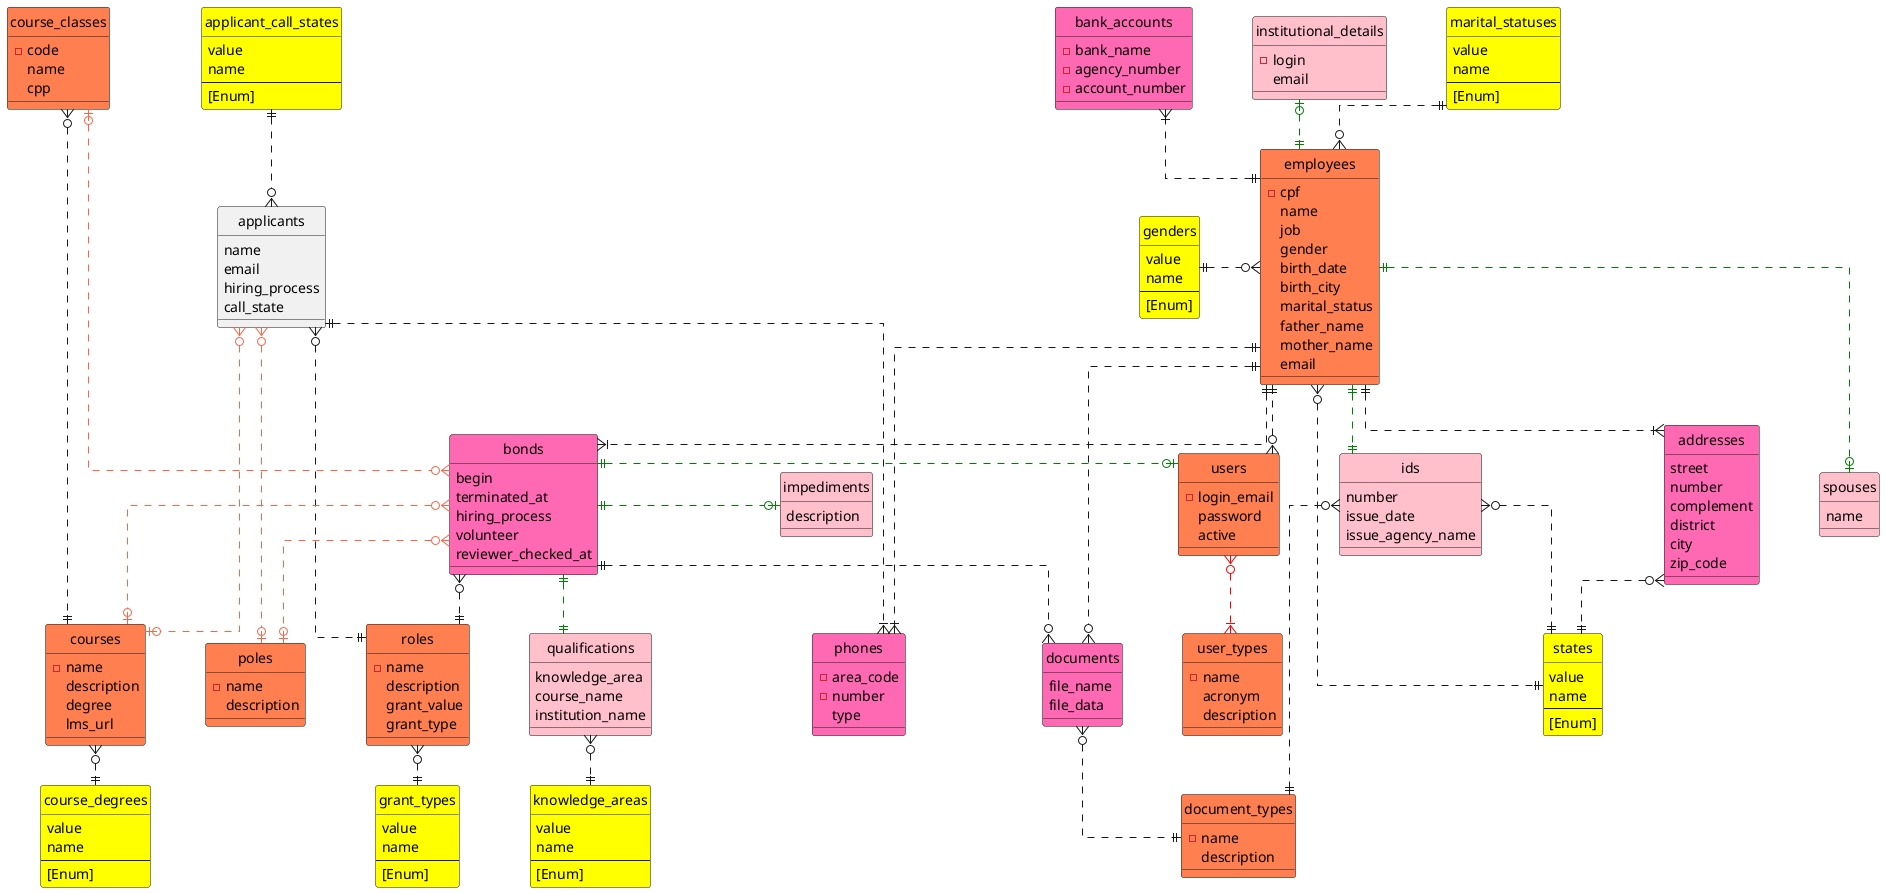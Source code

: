 @startuml

' hide the spot
hide circle

' avoid problems with angled crows feet
skinparam linetype ortho
skinparam ranksep 40
skinparam nodesep 60

entity "applicants" {
    name
    email
    hiring_process
    call_state
}

entity "applicant_call_states" #Yellow {
    value
    name
    --
    [Enum]
}

entity "addresses" #HotPink {
    street
    number
    complement
    district
    city
    zip_code
}

entity "bank_accounts" #HotPink {
    -bank_name
    -agency_number
    -account_number
}

entity "bonds" #HotPink {
    begin
    terminated_at
    hiring_process
    volunteer
    reviewer_checked_at
}

entity "impediments" #Pink {
    description
}

entity "courses" #Coral {
    -name
    description
    degree
    lms_url
}

entity "course_classes" #Coral {
    -code
    name
    cpp
}

entity "course_degrees" #Yellow {
    value
    name
    --
    [Enum]
}

entity "documents" #HotPink {
    file_name
    file_data
}

entity "document_types" #Coral {
    -name
    description
}

entity "employees" #Coral {
    -cpf
    name
    job
    gender
    birth_date
    birth_city
    marital_status
    father_name
    mother_name
    email
}

entity "spouses" #Pink {
    name
}

entity "ids" #Pink {
    number
    issue_date
    issue_agency_name
}

entity "grant_types" #Yellow {
    value
    name
    --
    [Enum]
}

entity "institutional_details" #Pink {
    -login
    email
}

entity "phones" #HotPink {
    -area_code
    -number
    type
}

entity "poles" #Coral {
    -name
    description
}

entity "qualifications" #Pink {
    knowledge_area
    course_name
    institution_name
}

entity "roles" #Coral {
    -name
    description
    grant_value
    grant_type
}

entity "states" #Yellow {
    value
    name
    --
    [Enum]
}

entity "users" #Coral {
    -login_email
    password
    active
}

entity "user_types" #Coral {
    -name
    acronym
    description
}

entity "genders" #Yellow {
    value
    name
    --
    [Enum]
}

entity "knowledge_areas" #Yellow {
    value
    name
    --
    [Enum]
}

entity "marital_statuses" #Yellow {
    value
    name
    --
    [Enum]
}

employees ||..o| spouses #Green
addresses }o..|| states
applicants ||...|{ phones

'applicants }o..|| applicant_states
applicant_call_states ||..o{ applicants
applicants }o..o| courses #Tomato
applicants }o...o| poles #Tomato
applicants }o..|| roles

bonds }o..o|courses #Tomato
'bonds }o..o|course_classes
course_classes |o...o{ bonds #Tomato
bonds ||..o{ documents
bonds }o..o| poles #Tomato
bonds ||..|| qualifications #Green
bonds }o..|| roles

courses }o..|| course_degrees

documents }o..|| document_types

employees ||..|{ addresses
'employees ||..|{ bank_accounts
bank_accounts }|..|| employees
employees ||..|{ bonds
employees ||..o{ documents
'employees }o..|| document_types
'employees ||..|| institutional_details
institutional_details |o..|| employees #Green
employees ||..|{ phones
employees }o..|| states

roles }o..|| grant_types

users }o..|| employees
users }o..|{ user_types #Red

'employees }o..|| genders
genders ||.o{ employees
'employees }o..|| marital_statuses
marital_statuses ||..o{ employees
qualifications }o..|| knowledge_areas

bonds ||.o| impediments #Green

employees ||..|| ids #Green
ids }o..|| document_types
ids }o..|| states

bonds ||.o| users #Green

course_classes }o..|| courses

@enduml
